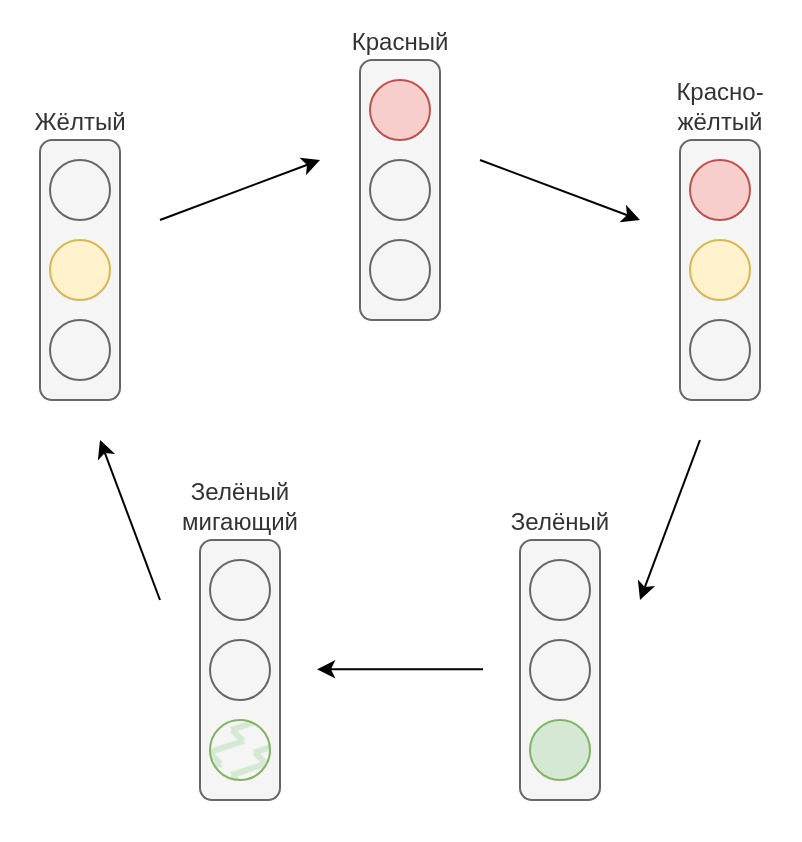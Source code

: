 <mxfile version="24.7.1" type="device">
  <diagram name="Страница — 1" id="IwDGmRGd7RprH901mXrI">
    <mxGraphModel dx="1140" dy="617" grid="1" gridSize="10" guides="1" tooltips="1" connect="1" arrows="1" fold="1" page="1" pageScale="1" pageWidth="827" pageHeight="1169" math="0" shadow="0">
      <root>
        <mxCell id="0" />
        <mxCell id="1" parent="0" />
        <mxCell id="-HdvGqZTLZDaeZgYWsxk-30" value="" style="rounded=0;whiteSpace=wrap;html=1;strokeColor=none;" vertex="1" parent="1">
          <mxGeometry x="100" y="90" width="400" height="420" as="geometry" />
        </mxCell>
        <mxCell id="-HdvGqZTLZDaeZgYWsxk-1" value="Жёлтый" style="rounded=1;whiteSpace=wrap;html=1;fillColor=#f5f5f5;fontColor=#333333;strokeColor=#666666;labelPosition=center;verticalLabelPosition=top;align=center;verticalAlign=bottom;" vertex="1" parent="1">
          <mxGeometry x="120" y="160" width="40" height="130" as="geometry" />
        </mxCell>
        <mxCell id="-HdvGqZTLZDaeZgYWsxk-2" value="" style="ellipse;whiteSpace=wrap;html=1;aspect=fixed;fillColor=#f5f5f5;strokeColor=#666666;fontColor=#333333;" vertex="1" parent="1">
          <mxGeometry x="125" y="170" width="30" height="30" as="geometry" />
        </mxCell>
        <mxCell id="-HdvGqZTLZDaeZgYWsxk-3" value="" style="ellipse;whiteSpace=wrap;html=1;aspect=fixed;fillColor=#fff2cc;strokeColor=#d6b656;" vertex="1" parent="1">
          <mxGeometry x="125" y="210" width="30" height="30" as="geometry" />
        </mxCell>
        <mxCell id="-HdvGqZTLZDaeZgYWsxk-4" value="" style="ellipse;whiteSpace=wrap;html=1;aspect=fixed;fillColor=#f5f5f5;strokeColor=#666666;fontColor=#333333;" vertex="1" parent="1">
          <mxGeometry x="125" y="250" width="30" height="30" as="geometry" />
        </mxCell>
        <mxCell id="-HdvGqZTLZDaeZgYWsxk-5" value="Красный" style="rounded=1;whiteSpace=wrap;html=1;fillColor=#f5f5f5;fontColor=#333333;strokeColor=#666666;labelPosition=center;verticalLabelPosition=top;align=center;verticalAlign=bottom;" vertex="1" parent="1">
          <mxGeometry x="280" y="120" width="40" height="130" as="geometry" />
        </mxCell>
        <mxCell id="-HdvGqZTLZDaeZgYWsxk-6" value="" style="ellipse;whiteSpace=wrap;html=1;aspect=fixed;fillColor=#f8cecc;strokeColor=#b85450;" vertex="1" parent="1">
          <mxGeometry x="285" y="130" width="30" height="30" as="geometry" />
        </mxCell>
        <mxCell id="-HdvGqZTLZDaeZgYWsxk-7" value="" style="ellipse;whiteSpace=wrap;html=1;aspect=fixed;fillColor=#f5f5f5;strokeColor=#666666;fontColor=#333333;" vertex="1" parent="1">
          <mxGeometry x="285" y="170" width="30" height="30" as="geometry" />
        </mxCell>
        <mxCell id="-HdvGqZTLZDaeZgYWsxk-8" value="" style="ellipse;whiteSpace=wrap;html=1;aspect=fixed;fillColor=#f5f5f5;strokeColor=#666666;fontColor=#333333;" vertex="1" parent="1">
          <mxGeometry x="285" y="210" width="30" height="30" as="geometry" />
        </mxCell>
        <mxCell id="-HdvGqZTLZDaeZgYWsxk-9" value="Красно-жёлтый" style="rounded=1;whiteSpace=wrap;html=1;fillColor=#f5f5f5;fontColor=#333333;strokeColor=#666666;labelPosition=center;verticalLabelPosition=top;align=center;verticalAlign=bottom;" vertex="1" parent="1">
          <mxGeometry x="440" y="160" width="40" height="130" as="geometry" />
        </mxCell>
        <mxCell id="-HdvGqZTLZDaeZgYWsxk-10" value="" style="ellipse;whiteSpace=wrap;html=1;aspect=fixed;fillColor=#f8cecc;strokeColor=#b85450;" vertex="1" parent="1">
          <mxGeometry x="445" y="170" width="30" height="30" as="geometry" />
        </mxCell>
        <mxCell id="-HdvGqZTLZDaeZgYWsxk-11" value="" style="ellipse;whiteSpace=wrap;html=1;aspect=fixed;fillColor=#fff2cc;strokeColor=#d6b656;" vertex="1" parent="1">
          <mxGeometry x="445" y="210" width="30" height="30" as="geometry" />
        </mxCell>
        <mxCell id="-HdvGqZTLZDaeZgYWsxk-12" value="" style="ellipse;whiteSpace=wrap;html=1;aspect=fixed;fillColor=#f5f5f5;strokeColor=#666666;fontColor=#333333;" vertex="1" parent="1">
          <mxGeometry x="445" y="250" width="30" height="30" as="geometry" />
        </mxCell>
        <mxCell id="-HdvGqZTLZDaeZgYWsxk-13" value="Зелёный мигающий" style="rounded=1;whiteSpace=wrap;html=1;fillColor=#f5f5f5;fontColor=#333333;strokeColor=#666666;labelPosition=center;verticalLabelPosition=top;align=center;verticalAlign=bottom;" vertex="1" parent="1">
          <mxGeometry x="200" y="360" width="40" height="130" as="geometry" />
        </mxCell>
        <mxCell id="-HdvGqZTLZDaeZgYWsxk-14" value="" style="ellipse;whiteSpace=wrap;html=1;aspect=fixed;fillColor=#f5f5f5;strokeColor=#666666;fontColor=#333333;" vertex="1" parent="1">
          <mxGeometry x="205" y="370" width="30" height="30" as="geometry" />
        </mxCell>
        <mxCell id="-HdvGqZTLZDaeZgYWsxk-15" value="" style="ellipse;whiteSpace=wrap;html=1;aspect=fixed;fillColor=#f5f5f5;strokeColor=#666666;fontColor=#333333;" vertex="1" parent="1">
          <mxGeometry x="205" y="410" width="30" height="30" as="geometry" />
        </mxCell>
        <mxCell id="-HdvGqZTLZDaeZgYWsxk-16" value="" style="ellipse;whiteSpace=wrap;html=1;aspect=fixed;fillColor=#d5e8d4;strokeColor=#82b366;fillStyle=zigzag-line;" vertex="1" parent="1">
          <mxGeometry x="205" y="450" width="30" height="30" as="geometry" />
        </mxCell>
        <mxCell id="-HdvGqZTLZDaeZgYWsxk-17" value="Зелёный" style="rounded=1;whiteSpace=wrap;html=1;fillColor=#f5f5f5;fontColor=#333333;strokeColor=#666666;labelPosition=center;verticalLabelPosition=top;align=center;verticalAlign=bottom;" vertex="1" parent="1">
          <mxGeometry x="360" y="360" width="40" height="130" as="geometry" />
        </mxCell>
        <mxCell id="-HdvGqZTLZDaeZgYWsxk-18" value="" style="ellipse;whiteSpace=wrap;html=1;aspect=fixed;fillColor=#f5f5f5;strokeColor=#666666;fontColor=#333333;" vertex="1" parent="1">
          <mxGeometry x="365" y="370" width="30" height="30" as="geometry" />
        </mxCell>
        <mxCell id="-HdvGqZTLZDaeZgYWsxk-19" value="" style="ellipse;whiteSpace=wrap;html=1;aspect=fixed;fillColor=#f5f5f5;strokeColor=#666666;fontColor=#333333;" vertex="1" parent="1">
          <mxGeometry x="365" y="410" width="30" height="30" as="geometry" />
        </mxCell>
        <mxCell id="-HdvGqZTLZDaeZgYWsxk-20" value="" style="ellipse;whiteSpace=wrap;html=1;aspect=fixed;fillColor=#d5e8d4;strokeColor=#82b366;" vertex="1" parent="1">
          <mxGeometry x="365" y="450" width="30" height="30" as="geometry" />
        </mxCell>
        <mxCell id="-HdvGqZTLZDaeZgYWsxk-22" value="" style="endArrow=classic;html=1;rounded=0;" edge="1" parent="1">
          <mxGeometry width="50" height="50" relative="1" as="geometry">
            <mxPoint x="340" y="170" as="sourcePoint" />
            <mxPoint x="420" y="200" as="targetPoint" />
          </mxGeometry>
        </mxCell>
        <mxCell id="-HdvGqZTLZDaeZgYWsxk-23" value="" style="endArrow=classic;html=1;rounded=0;" edge="1" parent="1">
          <mxGeometry width="50" height="50" relative="1" as="geometry">
            <mxPoint x="180" y="200" as="sourcePoint" />
            <mxPoint x="260" y="170" as="targetPoint" />
          </mxGeometry>
        </mxCell>
        <mxCell id="-HdvGqZTLZDaeZgYWsxk-25" value="" style="endArrow=classic;html=1;rounded=0;" edge="1" parent="1">
          <mxGeometry width="50" height="50" relative="1" as="geometry">
            <mxPoint x="450" y="310" as="sourcePoint" />
            <mxPoint x="420" y="390" as="targetPoint" />
          </mxGeometry>
        </mxCell>
        <mxCell id="-HdvGqZTLZDaeZgYWsxk-26" value="" style="endArrow=classic;html=1;rounded=0;" edge="1" parent="1">
          <mxGeometry width="50" height="50" relative="1" as="geometry">
            <mxPoint x="341.5" y="424.66" as="sourcePoint" />
            <mxPoint x="258.5" y="424.66" as="targetPoint" />
          </mxGeometry>
        </mxCell>
        <mxCell id="-HdvGqZTLZDaeZgYWsxk-27" value="" style="endArrow=classic;html=1;rounded=0;" edge="1" parent="1">
          <mxGeometry width="50" height="50" relative="1" as="geometry">
            <mxPoint x="180" y="390" as="sourcePoint" />
            <mxPoint x="150" y="310" as="targetPoint" />
          </mxGeometry>
        </mxCell>
      </root>
    </mxGraphModel>
  </diagram>
</mxfile>
